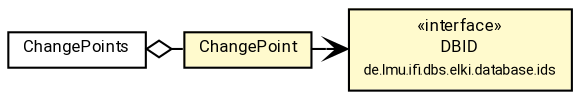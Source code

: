 #!/usr/local/bin/dot
#
# Class diagram 
# Generated by UMLGraph version R5_7_2-60-g0e99a6 (http://www.spinellis.gr/umlgraph/)
#

digraph G {
	graph [fontnames="svg"]
	edge [fontname="Roboto",fontsize=7,labelfontname="Roboto",labelfontsize=7,color="black"];
	node [fontname="Roboto",fontcolor="black",fontsize=8,shape=plaintext,margin=0,width=0,height=0];
	nodesep=0.15;
	ranksep=0.25;
	rankdir=LR;
	// de.lmu.ifi.dbs.elki.database.ids.DBID
	c2388983 [label=<<table title="de.lmu.ifi.dbs.elki.database.ids.DBID" border="0" cellborder="1" cellspacing="0" cellpadding="2" bgcolor="LemonChiffon" href="../../database/ids/DBID.html" target="_parent">
		<tr><td><table border="0" cellspacing="0" cellpadding="1">
		<tr><td align="center" balign="center"> &#171;interface&#187; </td></tr>
		<tr><td align="center" balign="center"> <font face="Roboto">DBID</font> </td></tr>
		<tr><td align="center" balign="center"> <font face="Roboto" point-size="7.0">de.lmu.ifi.dbs.elki.database.ids</font> </td></tr>
		</table></td></tr>
		</table>>, URL="../../database/ids/DBID.html"];
	// de.lmu.ifi.dbs.elki.algorithm.timeseries.ChangePoints
	c2390825 [label=<<table title="de.lmu.ifi.dbs.elki.algorithm.timeseries.ChangePoints" border="0" cellborder="1" cellspacing="0" cellpadding="2" href="ChangePoints.html" target="_parent">
		<tr><td><table border="0" cellspacing="0" cellpadding="1">
		<tr><td align="center" balign="center"> <font face="Roboto">ChangePoints</font> </td></tr>
		</table></td></tr>
		</table>>, URL="ChangePoints.html"];
	// de.lmu.ifi.dbs.elki.algorithm.timeseries.ChangePoint
	c2390829 [label=<<table title="de.lmu.ifi.dbs.elki.algorithm.timeseries.ChangePoint" border="0" cellborder="1" cellspacing="0" cellpadding="2" bgcolor="lemonChiffon" href="ChangePoint.html" target="_parent">
		<tr><td><table border="0" cellspacing="0" cellpadding="1">
		<tr><td align="center" balign="center"> <font face="Roboto">ChangePoint</font> </td></tr>
		</table></td></tr>
		</table>>, URL="ChangePoint.html"];
	// de.lmu.ifi.dbs.elki.algorithm.timeseries.ChangePoints has de.lmu.ifi.dbs.elki.algorithm.timeseries.ChangePoint
	c2390825 -> c2390829 [arrowhead=none,arrowtail=ediamond,dir=back,weight=4];
	// de.lmu.ifi.dbs.elki.algorithm.timeseries.ChangePoint navassoc de.lmu.ifi.dbs.elki.database.ids.DBID
	c2390829 -> c2388983 [arrowhead=open,weight=1];
}

